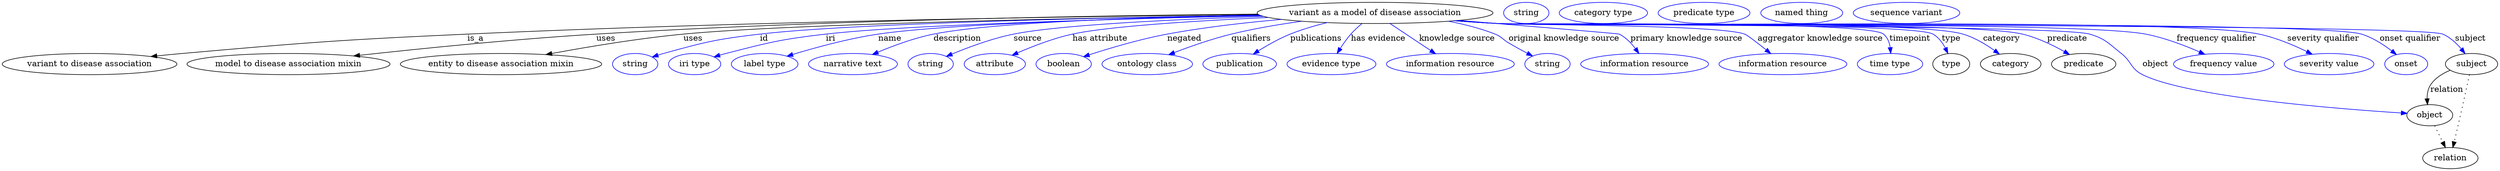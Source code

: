digraph {
	graph [bb="0,0,4235.4,283"];
	node [label="\N"];
	"variant as a model of disease association"	[height=0.5,
		label="variant as a model of disease association",
		pos="2329.2,265",
		width=5.5606];
	"variant to disease association"	[height=0.5,
		pos="148.19,178",
		width=4.1163];
	"variant as a model of disease association" -> "variant to disease association"	[label=is_a,
		lp="804.19,221.5",
		pos="e,252.43,190.88 2131.1,262.35 1838,259.27 1271.4,250.83 790.19,229 574.35,219.21 520.41,214.97 305.19,196 291.45,194.79 277.05,193.4 \
262.78,191.94"];
	"model to disease association mixin"	[height=0.5,
		pos="486.19,178",
		width=4.7843];
	"variant as a model of disease association" -> "model to disease association mixin"	[label=uses,
		lp="1025.7,221.5",
		pos="e,596.97,191.82 2130.3,262.98 1871.7,260.69 1406.3,253.22 1009.2,229 871.05,220.58 712.93,204.57 607.05,192.93"];
	"entity to disease association mixin"	[height=0.5,
		pos="847.19,178",
		width=4.7482];
	"variant as a model of disease association" -> "entity to disease association mixin"	[label=uses,
		lp="1172.7,221.5",
		pos="e,923.34,194.17 2133.1,261.25 1849.8,256.75 1339.7,246.51 1156.2,229 1080.5,221.78 995.19,207.51 933.43,196.05"];
	id	[color=blue,
		height=0.5,
		label=string,
		pos="1074.2,178",
		width=1.0652];
	"variant as a model of disease association" -> id	[color=blue,
		label=id,
		lp="1293.2,221.5",
		pos="e,1103.2,190.01 2133.1,261.28 1877.5,257.07 1444.4,247.45 1286.2,229 1212.3,220.39 1193.9,215.79 1122.2,196 1119.1,195.14 1115.9,\
194.18 1112.7,193.17",
		style=solid];
	iri	[color=blue,
		height=0.5,
		label="iri type",
		pos="1175.2,178",
		width=1.2277];
	"variant as a model of disease association" -> iri	[color=blue,
		label=iri,
		lp="1406.2,221.5",
		pos="e,1208.1,190.22 2135.9,260.24 1905.9,255.15 1535.8,244.84 1398.2,229 1321.7,220.19 1302.7,215.12 1228.2,196 1224.8,195.13 1221.3,\
194.17 1217.8,193.16",
		style=solid];
	name	[color=blue,
		height=0.5,
		label="label type",
		pos="1294.2,178",
		width=1.5707];
	"variant as a model of disease association" -> name	[color=blue,
		label=name,
		lp="1507.2,221.5",
		pos="e,1332.1,191.39 2134.7,260.68 1925.7,256.27 1607.3,246.85 1487.2,229 1436.9,221.53 1380.8,206.17 1342.1,194.44",
		style=solid];
	description	[color=blue,
		height=0.5,
		label="narrative text",
		pos="1444.2,178",
		width=2.0943];
	"variant as a model of disease association" -> description	[color=blue,
		label=description,
		lp="1620.7,221.5",
		pos="e,1476.9,194.25 2132.6,261.58 1946.8,258.07 1681.8,249.54 1580.2,229 1547.7,222.43 1512.6,209.37 1486.2,198.24",
		style=solid];
	source	[color=blue,
		height=0.5,
		label=string,
		pos="1576.2,178",
		width=1.0652];
	"variant as a model of disease association" -> source	[color=blue,
		label=source,
		lp="1740.2,221.5",
		pos="e,1602.6,191.04 2140.1,259.06 1990.6,254.06 1794.4,244.77 1716.2,229 1679.6,221.63 1639.8,206.65 1611.9,195",
		style=solid];
	"has attribute"	[color=blue,
		height=0.5,
		label=attribute,
		pos="1684.2,178",
		width=1.4443];
	"variant as a model of disease association" -> "has attribute"	[color=blue,
		label="has attribute",
		lp="1862.2,221.5",
		pos="e,1713.3,193 2147.8,257.32 2025.9,251.74 1876.7,242.51 1815.2,229 1783,221.94 1748.3,208.38 1722.7,197.17",
		style=solid];
	negated	[color=blue,
		height=0.5,
		label=boolean,
		pos="1801.2,178",
		width=1.2999];
	"variant as a model of disease association" -> negated	[color=blue,
		label=negated,
		lp="2005.2,221.5",
		pos="e,1834.6,190.6 2170.2,254 2109.2,248.66 2039.2,240.69 1976.2,229 1930.5,220.52 1879.6,205.29 1844.5,193.86",
		style=solid];
	qualifiers	[color=blue,
		height=0.5,
		label="ontology class",
		pos="1942.2,178",
		width=2.1304];
	"variant as a model of disease association" -> qualifiers	[color=blue,
		label=qualifiers,
		lp="2118.7,221.5",
		pos="e,1978.6,193.95 2204.8,250.89 2166.2,245.56 2123.6,238.39 2085.2,229 2052,220.91 2015.8,208.18 1988.1,197.59",
		style=solid];
	publications	[color=blue,
		height=0.5,
		label=publication,
		pos="2099.2,178",
		width=1.7332];
	"variant as a model of disease association" -> publications	[color=blue,
		label=publications,
		lp="2229.2,221.5",
		pos="e,2122.3,194.94 2247.5,248.48 2226.8,243.37 2204.9,236.92 2185.2,229 2166.4,221.46 2146.9,210.36 2131.1,200.54",
		style=solid];
	"has evidence"	[color=blue,
		height=0.5,
		label="evidence type",
		pos="2255.2,178",
		width=2.0943];
	"variant as a model of disease association" -> "has evidence"	[color=blue,
		label="has evidence",
		lp="2334.7,221.5",
		pos="e,2264.8,196.05 2306.9,246.9 2300.5,241.51 2293.8,235.31 2288.2,229 2281.6,221.56 2275.4,212.72 2270.1,204.55",
		style=solid];
	"knowledge source"	[color=blue,
		height=0.5,
		label="information resource",
		pos="2457.2,178",
		width=3.015];
	"variant as a model of disease association" -> "knowledge source"	[color=blue,
		label="knowledge source",
		lp="2468.7,221.5",
		pos="e,2432.1,195.54 2354.5,247.08 2369,237.38 2387.6,224.99 2404.2,214 2410.4,209.85 2417.1,205.43 2423.5,201.18",
		style=solid];
	"original knowledge source"	[color=blue,
		height=0.5,
		label=string,
		pos="2622.2,178",
		width=1.0652];
	"variant as a model of disease association" -> "original knowledge source"	[color=blue,
		label="original knowledge source",
		lp="2650.2,221.5",
		pos="e,2596.8,191.77 2453.8,250.91 2480.6,245.83 2508.3,238.78 2533.2,229 2544.5,224.54 2545.7,220.2 2556.2,214 2566.3,208.05 2577.5,\
201.94 2587.7,196.52",
		style=solid];
	"primary knowledge source"	[color=blue,
		height=0.5,
		label="information resource",
		pos="2787.2,178",
		width=3.015];
	"variant as a model of disease association" -> "primary knowledge source"	[color=blue,
		label="primary knowledge source",
		lp="2858.2,221.5",
		pos="e,2777.5,196 2471.6,252.3 2591.1,242.44 2742.6,229.8 2744.2,229 2755.1,223.42 2764.4,213.74 2771.6,204.38",
		style=solid];
	"aggregator knowledge source"	[color=blue,
		height=0.5,
		label="information resource",
		pos="3022.2,178",
		width=3.015];
	"variant as a model of disease association" -> "aggregator knowledge source"	[color=blue,
		label="aggregator knowledge source",
		lp="3085.7,221.5",
		pos="e,3001.6,195.86 2468.1,252.01 2491.8,250.18 2516.2,248.43 2539.2,247 2585.6,244.12 2913.5,244.91 2957.2,229 2961.5,227.41 2978.3,\
214.49 2993.7,202.18",
		style=solid];
	timepoint	[color=blue,
		height=0.5,
		label="time type",
		pos="3204.2,178",
		width=1.5346];
	"variant as a model of disease association" -> timepoint	[color=blue,
		label=timepoint,
		lp="3238.2,221.5",
		pos="e,3205.4,196.09 2466.1,251.86 2490.4,250 2515.5,248.28 2539.2,247 2575.5,245.03 3165.2,252.16 3193.2,229 3199.9,223.44 3203.1,214.8 \
3204.5,206.26",
		style=solid];
	type	[height=0.5,
		pos="3308.2,178",
		width=0.86659];
	"variant as a model of disease association" -> type	[color=blue,
		label=type,
		lp="3308.2,221.5",
		pos="e,3302.5,196.12 2465.8,251.82 2490.2,249.96 2515.4,248.25 2539.2,247 2580.1,244.84 3241.6,249.38 3277.2,229 3286.4,223.73 3293.2,\
214.5 3298.1,205.39",
		style=solid];
	category	[height=0.5,
		pos="3409.2,178",
		width=1.4263];
	"variant as a model of disease association" -> category	[color=blue,
		label=category,
		lp="3393.7,221.5",
		pos="e,3390,194.97 2465.5,251.81 2490,249.95 2515.4,248.24 2539.2,247 2626.8,242.46 3244.1,253.9 3328.2,229 3347.5,223.27 3366.8,211.64 \
3381.7,201.04",
		style=solid];
	predicate	[height=0.5,
		pos="3533.2,178",
		width=1.5165];
	"variant as a model of disease association" -> predicate	[color=blue,
		label=predicate,
		lp="3505.2,221.5",
		pos="e,3509.1,194.27 2465.2,251.78 2489.8,249.91 2515.3,248.21 2539.2,247 2638,242.01 3333,251.95 3429.2,229 3454.3,223.02 3480.4,210.43 \
3500.2,199.37",
		style=solid];
	object	[height=0.5,
		pos="4120.2,91",
		width=1.0832];
	"variant as a model of disease association" -> object	[color=blue,
		label=object,
		lp="3655.2,178",
		pos="e,4081.5,94.237 2464.9,251.75 2489.6,249.88 2515.2,248.19 2539.2,247 2594.9,244.25 3489.6,244.59 3543.2,229 3570.2,221.14 3575.1,\
213.4 3597.2,196 3615,182 3612.9,170.09 3633.2,160 3709.5,121.97 3963.5,101.88 4071.2,94.891",
		style=solid];
	"frequency qualifier"	[color=blue,
		height=0.5,
		label="frequency value",
		pos="3771.2,178",
		width=2.3651];
	"variant as a model of disease association" -> "frequency qualifier"	[color=blue,
		label="frequency qualifier",
		lp="3759.2,221.5",
		pos="e,3739,194.67 2464.7,251.74 2489.4,249.87 2515.1,248.17 2539.2,247 2661.2,241.07 3518.2,251.82 3638.2,229 3669.9,222.97 3703.9,210.05 \
3729.6,198.86",
		style=solid];
	"severity qualifier"	[color=blue,
		height=0.5,
		label="severity value",
		pos="3950.2,178",
		width=2.1123];
	"variant as a model of disease association" -> "severity qualifier"	[color=blue,
		label="severity qualifier",
		lp="3940.2,221.5",
		pos="e,3921.4,194.81 2464.4,251.72 2489.2,249.84 2515,248.15 2539.2,247 2682.6,240.2 3690.6,258.35 3831.2,229 3859.5,223.08 3889.6,210.4 \
3912.4,199.29",
		style=solid];
	"onset qualifier"	[color=blue,
		height=0.5,
		label=onset,
		pos="4080.2,178",
		width=1.011];
	"variant as a model of disease association" -> "onset qualifier"	[color=blue,
		label="onset qualifier",
		lp="4087.7,221.5",
		pos="e,4063.5,194.29 2464.4,251.68 2489.2,249.81 2515,248.13 2539.2,247 2620.5,243.21 3927.4,253.08 4005.2,229 4023.6,223.29 4041.7,211.47 \
4055.5,200.75",
		style=solid];
	subject	[height=0.5,
		pos="4191.2,178",
		width=1.2277];
	"variant as a model of disease association" -> subject	[color=blue,
		label=subject,
		lp="4190.2,221.5",
		pos="e,4180.4,195.88 2464.1,251.68 2489,249.8 2514.9,248.12 2539.2,247 2583.7,244.95 4102.3,246.7 4143.2,229 4155.4,223.7 4166.1,213.6 \
4174.2,203.86",
		style=solid];
	association_type	[color=blue,
		height=0.5,
		label=string,
		pos="2586.2,265",
		width=1.0652];
	association_category	[color=blue,
		height=0.5,
		label="category type",
		pos="2717.2,265",
		width=2.0762];
	"variant to disease association_predicate"	[color=blue,
		height=0.5,
		label="predicate type",
		pos="2888.2,265",
		width=2.1665];
	relation	[height=0.5,
		pos="4155.2,18",
		width=1.2999];
	object -> relation	[pos="e,4146.7,36.198 4128.5,73.174 4132.6,64.896 4137.6,54.723 4142.2,45.438",
		style=dotted];
	"variant to disease association_object"	[color=blue,
		height=0.5,
		label="named thing",
		pos="3054.2,265",
		width=1.9318];
	subject -> object	[label=relation,
		lp="4149.2,134.5",
		pos="e,4116.4,109.01 4154.8,167.42 4142,162.12 4128.8,154.06 4121.2,142 4116.9,135.26 4115.6,126.93 4115.6,119.01"];
	subject -> relation	[pos="e,4159.4,36.005 4187.5,160.05 4183.1,139.44 4175.3,103.63 4168.2,73 4166.2,64.183 4163.9,54.574 4161.8,45.938",
		style=dotted];
	"variant as a model of disease association_subject"	[color=blue,
		height=0.5,
		label="sequence variant",
		pos="3232.2,265",
		width=2.5095];
}
